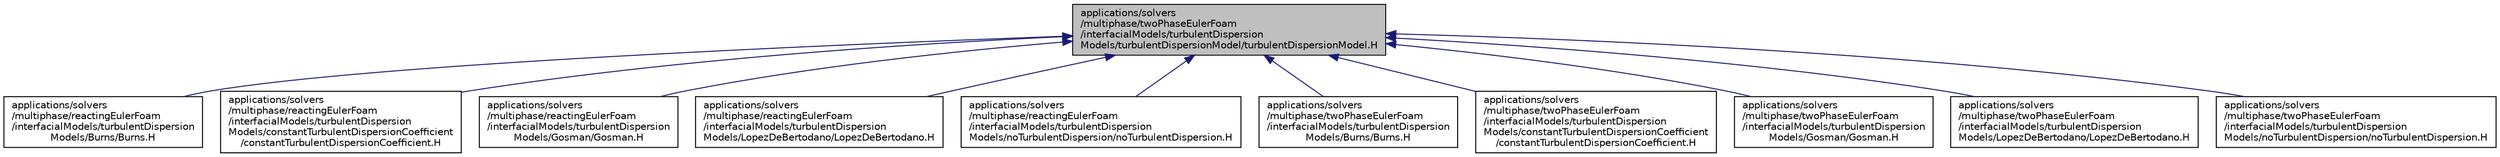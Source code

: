 digraph "applications/solvers/multiphase/twoPhaseEulerFoam/interfacialModels/turbulentDispersionModels/turbulentDispersionModel/turbulentDispersionModel.H"
{
  bgcolor="transparent";
  edge [fontname="Helvetica",fontsize="10",labelfontname="Helvetica",labelfontsize="10"];
  node [fontname="Helvetica",fontsize="10",shape=record];
  Node1 [label="applications/solvers\l/multiphase/twoPhaseEulerFoam\l/interfacialModels/turbulentDispersion\lModels/turbulentDispersionModel/turbulentDispersionModel.H",height=0.2,width=0.4,color="black", fillcolor="grey75", style="filled", fontcolor="black"];
  Node1 -> Node2 [dir="back",color="midnightblue",fontsize="10",style="solid",fontname="Helvetica"];
  Node2 [label="applications/solvers\l/multiphase/reactingEulerFoam\l/interfacialModels/turbulentDispersion\lModels/Burns/Burns.H",height=0.2,width=0.4,color="black",URL="$a03561.html"];
  Node1 -> Node3 [dir="back",color="midnightblue",fontsize="10",style="solid",fontname="Helvetica"];
  Node3 [label="applications/solvers\l/multiphase/reactingEulerFoam\l/interfacialModels/turbulentDispersion\lModels/constantTurbulentDispersionCoefficient\l/constantTurbulentDispersionCoefficient.H",height=0.2,width=0.4,color="black",URL="$a03565.html"];
  Node1 -> Node4 [dir="back",color="midnightblue",fontsize="10",style="solid",fontname="Helvetica"];
  Node4 [label="applications/solvers\l/multiphase/reactingEulerFoam\l/interfacialModels/turbulentDispersion\lModels/Gosman/Gosman.H",height=0.2,width=0.4,color="black",URL="$a03569.html"];
  Node1 -> Node5 [dir="back",color="midnightblue",fontsize="10",style="solid",fontname="Helvetica"];
  Node5 [label="applications/solvers\l/multiphase/reactingEulerFoam\l/interfacialModels/turbulentDispersion\lModels/LopezDeBertodano/LopezDeBertodano.H",height=0.2,width=0.4,color="black",URL="$a03573.html"];
  Node1 -> Node6 [dir="back",color="midnightblue",fontsize="10",style="solid",fontname="Helvetica"];
  Node6 [label="applications/solvers\l/multiphase/reactingEulerFoam\l/interfacialModels/turbulentDispersion\lModels/noTurbulentDispersion/noTurbulentDispersion.H",height=0.2,width=0.4,color="black",URL="$a03577.html"];
  Node1 -> Node7 [dir="back",color="midnightblue",fontsize="10",style="solid",fontname="Helvetica"];
  Node7 [label="applications/solvers\l/multiphase/twoPhaseEulerFoam\l/interfacialModels/turbulentDispersion\lModels/Burns/Burns.H",height=0.2,width=0.4,color="black",URL="$a03562.html"];
  Node1 -> Node8 [dir="back",color="midnightblue",fontsize="10",style="solid",fontname="Helvetica"];
  Node8 [label="applications/solvers\l/multiphase/twoPhaseEulerFoam\l/interfacialModels/turbulentDispersion\lModels/constantTurbulentDispersionCoefficient\l/constantTurbulentDispersionCoefficient.H",height=0.2,width=0.4,color="black",URL="$a03566.html"];
  Node1 -> Node9 [dir="back",color="midnightblue",fontsize="10",style="solid",fontname="Helvetica"];
  Node9 [label="applications/solvers\l/multiphase/twoPhaseEulerFoam\l/interfacialModels/turbulentDispersion\lModels/Gosman/Gosman.H",height=0.2,width=0.4,color="black",URL="$a03570.html"];
  Node1 -> Node10 [dir="back",color="midnightblue",fontsize="10",style="solid",fontname="Helvetica"];
  Node10 [label="applications/solvers\l/multiphase/twoPhaseEulerFoam\l/interfacialModels/turbulentDispersion\lModels/LopezDeBertodano/LopezDeBertodano.H",height=0.2,width=0.4,color="black",URL="$a03574.html"];
  Node1 -> Node11 [dir="back",color="midnightblue",fontsize="10",style="solid",fontname="Helvetica"];
  Node11 [label="applications/solvers\l/multiphase/twoPhaseEulerFoam\l/interfacialModels/turbulentDispersion\lModels/noTurbulentDispersion/noTurbulentDispersion.H",height=0.2,width=0.4,color="black",URL="$a03578.html"];
}
